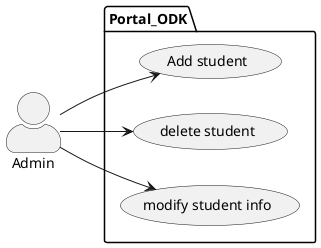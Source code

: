 @startuml
left to right direction
skinparam actorStyle awesome
actor Admin as g

package Portal_ODK {
  usecase "Add student" as UC1
  usecase "delete student" as UC2
  usecase "modify student info" as UC3
}
g --> UC1
g --> UC2
g --> UC3
@enduml
